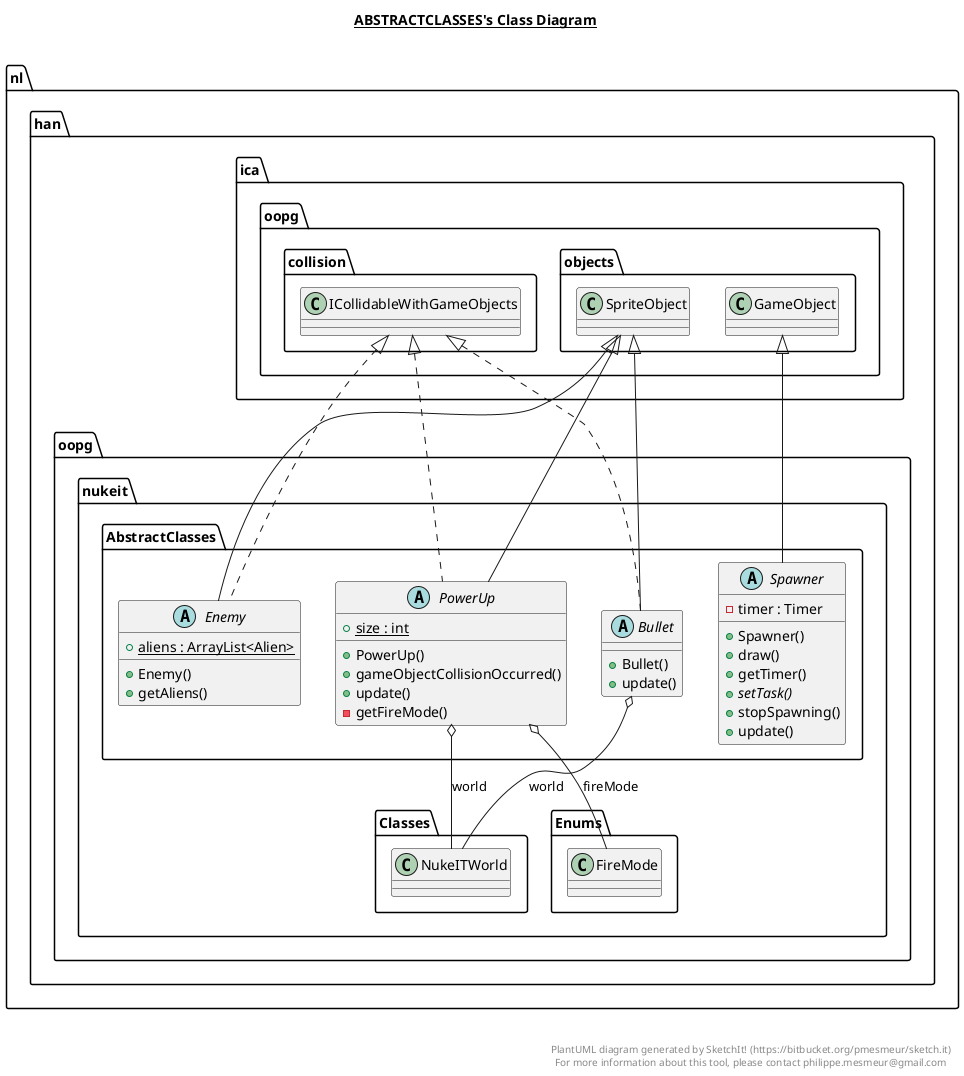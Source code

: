 @startuml

title __ABSTRACTCLASSES's Class Diagram__\n

  namespace nl.han.oopg.nukeit.AbstractClasses {
    abstract class nl.han.oopg.nukeit.AbstractClasses.Bullet {
        + Bullet()
        + update()
    }
  }
  

  namespace nl.han.oopg.nukeit.AbstractClasses {
    abstract class nl.han.oopg.nukeit.AbstractClasses.Enemy {
        {static} + aliens : ArrayList<Alien>
        + Enemy()
        + getAliens()
    }
  }
  

  namespace nl.han.oopg.nukeit.AbstractClasses {
    abstract class nl.han.oopg.nukeit.AbstractClasses.PowerUp {
        {static} + size : int
        + PowerUp()
        + gameObjectCollisionOccurred()
        + update()
        - getFireMode()
    }
  }
  

  namespace nl.han.oopg.nukeit.AbstractClasses {
    abstract class nl.han.oopg.nukeit.AbstractClasses.Spawner {
        - timer : Timer
        + Spawner()
        + draw()
        + getTimer()
        {abstract} + setTask()
        + stopSpawning()
        + update()
    }
  }
  

  nl.han.oopg.nukeit.AbstractClasses.Bullet .up.|> nl.han.ica.oopg.collision.ICollidableWithGameObjects
  nl.han.oopg.nukeit.AbstractClasses.Bullet -up-|> nl.han.ica.oopg.objects.SpriteObject
  nl.han.oopg.nukeit.AbstractClasses.Bullet o-- nl.han.oopg.nukeit.Classes.NukeITWorld : world
  nl.han.oopg.nukeit.AbstractClasses.Enemy .up.|> nl.han.ica.oopg.collision.ICollidableWithGameObjects
  nl.han.oopg.nukeit.AbstractClasses.Enemy -up-|> nl.han.ica.oopg.objects.SpriteObject
  nl.han.oopg.nukeit.AbstractClasses.PowerUp .up.|> nl.han.ica.oopg.collision.ICollidableWithGameObjects
  nl.han.oopg.nukeit.AbstractClasses.PowerUp -up-|> nl.han.ica.oopg.objects.SpriteObject
  nl.han.oopg.nukeit.AbstractClasses.PowerUp o-- nl.han.oopg.nukeit.Enums.FireMode : fireMode
  nl.han.oopg.nukeit.AbstractClasses.PowerUp o-- nl.han.oopg.nukeit.Classes.NukeITWorld : world
  nl.han.oopg.nukeit.AbstractClasses.Spawner -up-|> nl.han.ica.oopg.objects.GameObject


right footer


PlantUML diagram generated by SketchIt! (https://bitbucket.org/pmesmeur/sketch.it)
For more information about this tool, please contact philippe.mesmeur@gmail.com
endfooter

@enduml
